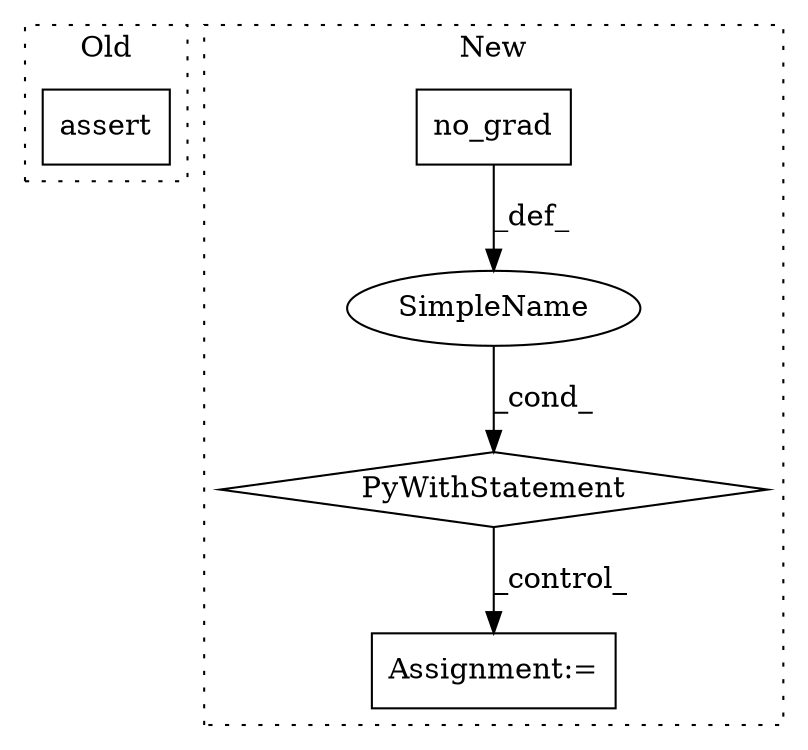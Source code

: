 digraph G {
subgraph cluster0 {
1 [label="assert" a="32" s="1459,1548" l="11,1" shape="box"];
label = "Old";
style="dotted";
}
subgraph cluster1 {
2 [label="no_grad" a="32" s="1943" l="9" shape="box"];
3 [label="PyWithStatement" a="104" s="1927,1952" l="10,2" shape="diamond"];
4 [label="SimpleName" a="42" s="" l="" shape="ellipse"];
5 [label="Assignment:=" a="7" s="1974" l="1" shape="box"];
label = "New";
style="dotted";
}
2 -> 4 [label="_def_"];
3 -> 5 [label="_control_"];
4 -> 3 [label="_cond_"];
}